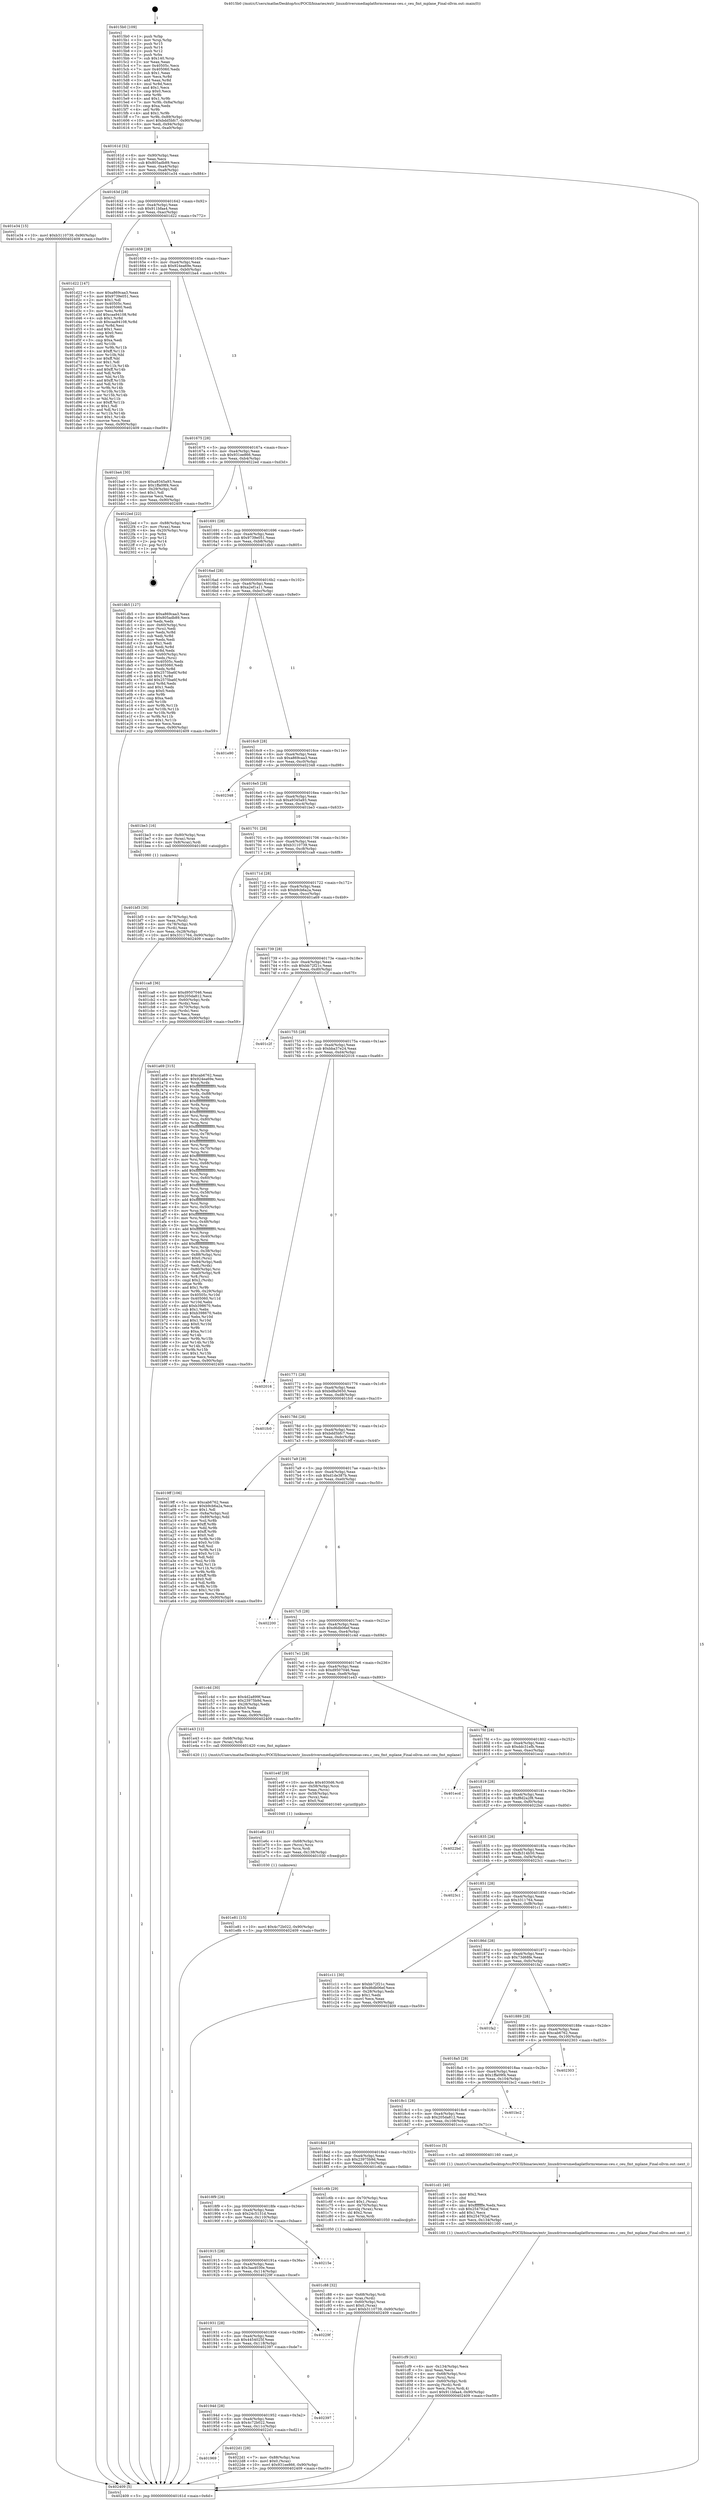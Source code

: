 digraph "0x4015b0" {
  label = "0x4015b0 (/mnt/c/Users/mathe/Desktop/tcc/POCII/binaries/extr_linuxdriversmediaplatformrenesas-ceu.c_ceu_fmt_mplane_Final-ollvm.out::main(0))"
  labelloc = "t"
  node[shape=record]

  Entry [label="",width=0.3,height=0.3,shape=circle,fillcolor=black,style=filled]
  "0x40161d" [label="{
     0x40161d [32]\l
     | [instrs]\l
     &nbsp;&nbsp;0x40161d \<+6\>: mov -0x90(%rbp),%eax\l
     &nbsp;&nbsp;0x401623 \<+2\>: mov %eax,%ecx\l
     &nbsp;&nbsp;0x401625 \<+6\>: sub $0x805adb89,%ecx\l
     &nbsp;&nbsp;0x40162b \<+6\>: mov %eax,-0xa4(%rbp)\l
     &nbsp;&nbsp;0x401631 \<+6\>: mov %ecx,-0xa8(%rbp)\l
     &nbsp;&nbsp;0x401637 \<+6\>: je 0000000000401e34 \<main+0x884\>\l
  }"]
  "0x401e34" [label="{
     0x401e34 [15]\l
     | [instrs]\l
     &nbsp;&nbsp;0x401e34 \<+10\>: movl $0xb3110739,-0x90(%rbp)\l
     &nbsp;&nbsp;0x401e3e \<+5\>: jmp 0000000000402409 \<main+0xe59\>\l
  }"]
  "0x40163d" [label="{
     0x40163d [28]\l
     | [instrs]\l
     &nbsp;&nbsp;0x40163d \<+5\>: jmp 0000000000401642 \<main+0x92\>\l
     &nbsp;&nbsp;0x401642 \<+6\>: mov -0xa4(%rbp),%eax\l
     &nbsp;&nbsp;0x401648 \<+5\>: sub $0x911bfaa4,%eax\l
     &nbsp;&nbsp;0x40164d \<+6\>: mov %eax,-0xac(%rbp)\l
     &nbsp;&nbsp;0x401653 \<+6\>: je 0000000000401d22 \<main+0x772\>\l
  }"]
  Exit [label="",width=0.3,height=0.3,shape=circle,fillcolor=black,style=filled,peripheries=2]
  "0x401d22" [label="{
     0x401d22 [147]\l
     | [instrs]\l
     &nbsp;&nbsp;0x401d22 \<+5\>: mov $0xa869caa3,%eax\l
     &nbsp;&nbsp;0x401d27 \<+5\>: mov $0x9739e051,%ecx\l
     &nbsp;&nbsp;0x401d2c \<+2\>: mov $0x1,%dl\l
     &nbsp;&nbsp;0x401d2e \<+7\>: mov 0x40505c,%esi\l
     &nbsp;&nbsp;0x401d35 \<+7\>: mov 0x405060,%edi\l
     &nbsp;&nbsp;0x401d3c \<+3\>: mov %esi,%r8d\l
     &nbsp;&nbsp;0x401d3f \<+7\>: add $0xcaa94108,%r8d\l
     &nbsp;&nbsp;0x401d46 \<+4\>: sub $0x1,%r8d\l
     &nbsp;&nbsp;0x401d4a \<+7\>: sub $0xcaa94108,%r8d\l
     &nbsp;&nbsp;0x401d51 \<+4\>: imul %r8d,%esi\l
     &nbsp;&nbsp;0x401d55 \<+3\>: and $0x1,%esi\l
     &nbsp;&nbsp;0x401d58 \<+3\>: cmp $0x0,%esi\l
     &nbsp;&nbsp;0x401d5b \<+4\>: sete %r9b\l
     &nbsp;&nbsp;0x401d5f \<+3\>: cmp $0xa,%edi\l
     &nbsp;&nbsp;0x401d62 \<+4\>: setl %r10b\l
     &nbsp;&nbsp;0x401d66 \<+3\>: mov %r9b,%r11b\l
     &nbsp;&nbsp;0x401d69 \<+4\>: xor $0xff,%r11b\l
     &nbsp;&nbsp;0x401d6d \<+3\>: mov %r10b,%bl\l
     &nbsp;&nbsp;0x401d70 \<+3\>: xor $0xff,%bl\l
     &nbsp;&nbsp;0x401d73 \<+3\>: xor $0x1,%dl\l
     &nbsp;&nbsp;0x401d76 \<+3\>: mov %r11b,%r14b\l
     &nbsp;&nbsp;0x401d79 \<+4\>: and $0xff,%r14b\l
     &nbsp;&nbsp;0x401d7d \<+3\>: and %dl,%r9b\l
     &nbsp;&nbsp;0x401d80 \<+3\>: mov %bl,%r15b\l
     &nbsp;&nbsp;0x401d83 \<+4\>: and $0xff,%r15b\l
     &nbsp;&nbsp;0x401d87 \<+3\>: and %dl,%r10b\l
     &nbsp;&nbsp;0x401d8a \<+3\>: or %r9b,%r14b\l
     &nbsp;&nbsp;0x401d8d \<+3\>: or %r10b,%r15b\l
     &nbsp;&nbsp;0x401d90 \<+3\>: xor %r15b,%r14b\l
     &nbsp;&nbsp;0x401d93 \<+3\>: or %bl,%r11b\l
     &nbsp;&nbsp;0x401d96 \<+4\>: xor $0xff,%r11b\l
     &nbsp;&nbsp;0x401d9a \<+3\>: or $0x1,%dl\l
     &nbsp;&nbsp;0x401d9d \<+3\>: and %dl,%r11b\l
     &nbsp;&nbsp;0x401da0 \<+3\>: or %r11b,%r14b\l
     &nbsp;&nbsp;0x401da3 \<+4\>: test $0x1,%r14b\l
     &nbsp;&nbsp;0x401da7 \<+3\>: cmovne %ecx,%eax\l
     &nbsp;&nbsp;0x401daa \<+6\>: mov %eax,-0x90(%rbp)\l
     &nbsp;&nbsp;0x401db0 \<+5\>: jmp 0000000000402409 \<main+0xe59\>\l
  }"]
  "0x401659" [label="{
     0x401659 [28]\l
     | [instrs]\l
     &nbsp;&nbsp;0x401659 \<+5\>: jmp 000000000040165e \<main+0xae\>\l
     &nbsp;&nbsp;0x40165e \<+6\>: mov -0xa4(%rbp),%eax\l
     &nbsp;&nbsp;0x401664 \<+5\>: sub $0x924ea69e,%eax\l
     &nbsp;&nbsp;0x401669 \<+6\>: mov %eax,-0xb0(%rbp)\l
     &nbsp;&nbsp;0x40166f \<+6\>: je 0000000000401ba4 \<main+0x5f4\>\l
  }"]
  "0x401969" [label="{
     0x401969\l
  }", style=dashed]
  "0x401ba4" [label="{
     0x401ba4 [30]\l
     | [instrs]\l
     &nbsp;&nbsp;0x401ba4 \<+5\>: mov $0xa9345a93,%eax\l
     &nbsp;&nbsp;0x401ba9 \<+5\>: mov $0x1ffa09f4,%ecx\l
     &nbsp;&nbsp;0x401bae \<+3\>: mov -0x29(%rbp),%dl\l
     &nbsp;&nbsp;0x401bb1 \<+3\>: test $0x1,%dl\l
     &nbsp;&nbsp;0x401bb4 \<+3\>: cmovne %ecx,%eax\l
     &nbsp;&nbsp;0x401bb7 \<+6\>: mov %eax,-0x90(%rbp)\l
     &nbsp;&nbsp;0x401bbd \<+5\>: jmp 0000000000402409 \<main+0xe59\>\l
  }"]
  "0x401675" [label="{
     0x401675 [28]\l
     | [instrs]\l
     &nbsp;&nbsp;0x401675 \<+5\>: jmp 000000000040167a \<main+0xca\>\l
     &nbsp;&nbsp;0x40167a \<+6\>: mov -0xa4(%rbp),%eax\l
     &nbsp;&nbsp;0x401680 \<+5\>: sub $0x931ee866,%eax\l
     &nbsp;&nbsp;0x401685 \<+6\>: mov %eax,-0xb4(%rbp)\l
     &nbsp;&nbsp;0x40168b \<+6\>: je 00000000004022ed \<main+0xd3d\>\l
  }"]
  "0x4022d1" [label="{
     0x4022d1 [28]\l
     | [instrs]\l
     &nbsp;&nbsp;0x4022d1 \<+7\>: mov -0x88(%rbp),%rax\l
     &nbsp;&nbsp;0x4022d8 \<+6\>: movl $0x0,(%rax)\l
     &nbsp;&nbsp;0x4022de \<+10\>: movl $0x931ee866,-0x90(%rbp)\l
     &nbsp;&nbsp;0x4022e8 \<+5\>: jmp 0000000000402409 \<main+0xe59\>\l
  }"]
  "0x4022ed" [label="{
     0x4022ed [22]\l
     | [instrs]\l
     &nbsp;&nbsp;0x4022ed \<+7\>: mov -0x88(%rbp),%rax\l
     &nbsp;&nbsp;0x4022f4 \<+2\>: mov (%rax),%eax\l
     &nbsp;&nbsp;0x4022f6 \<+4\>: lea -0x20(%rbp),%rsp\l
     &nbsp;&nbsp;0x4022fa \<+1\>: pop %rbx\l
     &nbsp;&nbsp;0x4022fb \<+2\>: pop %r12\l
     &nbsp;&nbsp;0x4022fd \<+2\>: pop %r14\l
     &nbsp;&nbsp;0x4022ff \<+2\>: pop %r15\l
     &nbsp;&nbsp;0x402301 \<+1\>: pop %rbp\l
     &nbsp;&nbsp;0x402302 \<+1\>: ret\l
  }"]
  "0x401691" [label="{
     0x401691 [28]\l
     | [instrs]\l
     &nbsp;&nbsp;0x401691 \<+5\>: jmp 0000000000401696 \<main+0xe6\>\l
     &nbsp;&nbsp;0x401696 \<+6\>: mov -0xa4(%rbp),%eax\l
     &nbsp;&nbsp;0x40169c \<+5\>: sub $0x9739e051,%eax\l
     &nbsp;&nbsp;0x4016a1 \<+6\>: mov %eax,-0xb8(%rbp)\l
     &nbsp;&nbsp;0x4016a7 \<+6\>: je 0000000000401db5 \<main+0x805\>\l
  }"]
  "0x40194d" [label="{
     0x40194d [28]\l
     | [instrs]\l
     &nbsp;&nbsp;0x40194d \<+5\>: jmp 0000000000401952 \<main+0x3a2\>\l
     &nbsp;&nbsp;0x401952 \<+6\>: mov -0xa4(%rbp),%eax\l
     &nbsp;&nbsp;0x401958 \<+5\>: sub $0x4c72b022,%eax\l
     &nbsp;&nbsp;0x40195d \<+6\>: mov %eax,-0x11c(%rbp)\l
     &nbsp;&nbsp;0x401963 \<+6\>: je 00000000004022d1 \<main+0xd21\>\l
  }"]
  "0x401db5" [label="{
     0x401db5 [127]\l
     | [instrs]\l
     &nbsp;&nbsp;0x401db5 \<+5\>: mov $0xa869caa3,%eax\l
     &nbsp;&nbsp;0x401dba \<+5\>: mov $0x805adb89,%ecx\l
     &nbsp;&nbsp;0x401dbf \<+2\>: xor %edx,%edx\l
     &nbsp;&nbsp;0x401dc1 \<+4\>: mov -0x60(%rbp),%rsi\l
     &nbsp;&nbsp;0x401dc5 \<+2\>: mov (%rsi),%edi\l
     &nbsp;&nbsp;0x401dc7 \<+3\>: mov %edx,%r8d\l
     &nbsp;&nbsp;0x401dca \<+3\>: sub %edi,%r8d\l
     &nbsp;&nbsp;0x401dcd \<+2\>: mov %edx,%edi\l
     &nbsp;&nbsp;0x401dcf \<+3\>: sub $0x1,%edi\l
     &nbsp;&nbsp;0x401dd2 \<+3\>: add %edi,%r8d\l
     &nbsp;&nbsp;0x401dd5 \<+3\>: sub %r8d,%edx\l
     &nbsp;&nbsp;0x401dd8 \<+4\>: mov -0x60(%rbp),%rsi\l
     &nbsp;&nbsp;0x401ddc \<+2\>: mov %edx,(%rsi)\l
     &nbsp;&nbsp;0x401dde \<+7\>: mov 0x40505c,%edx\l
     &nbsp;&nbsp;0x401de5 \<+7\>: mov 0x405060,%edi\l
     &nbsp;&nbsp;0x401dec \<+3\>: mov %edx,%r8d\l
     &nbsp;&nbsp;0x401def \<+7\>: sub $0x2575ba6f,%r8d\l
     &nbsp;&nbsp;0x401df6 \<+4\>: sub $0x1,%r8d\l
     &nbsp;&nbsp;0x401dfa \<+7\>: add $0x2575ba6f,%r8d\l
     &nbsp;&nbsp;0x401e01 \<+4\>: imul %r8d,%edx\l
     &nbsp;&nbsp;0x401e05 \<+3\>: and $0x1,%edx\l
     &nbsp;&nbsp;0x401e08 \<+3\>: cmp $0x0,%edx\l
     &nbsp;&nbsp;0x401e0b \<+4\>: sete %r9b\l
     &nbsp;&nbsp;0x401e0f \<+3\>: cmp $0xa,%edi\l
     &nbsp;&nbsp;0x401e12 \<+4\>: setl %r10b\l
     &nbsp;&nbsp;0x401e16 \<+3\>: mov %r9b,%r11b\l
     &nbsp;&nbsp;0x401e19 \<+3\>: and %r10b,%r11b\l
     &nbsp;&nbsp;0x401e1c \<+3\>: xor %r10b,%r9b\l
     &nbsp;&nbsp;0x401e1f \<+3\>: or %r9b,%r11b\l
     &nbsp;&nbsp;0x401e22 \<+4\>: test $0x1,%r11b\l
     &nbsp;&nbsp;0x401e26 \<+3\>: cmovne %ecx,%eax\l
     &nbsp;&nbsp;0x401e29 \<+6\>: mov %eax,-0x90(%rbp)\l
     &nbsp;&nbsp;0x401e2f \<+5\>: jmp 0000000000402409 \<main+0xe59\>\l
  }"]
  "0x4016ad" [label="{
     0x4016ad [28]\l
     | [instrs]\l
     &nbsp;&nbsp;0x4016ad \<+5\>: jmp 00000000004016b2 \<main+0x102\>\l
     &nbsp;&nbsp;0x4016b2 \<+6\>: mov -0xa4(%rbp),%eax\l
     &nbsp;&nbsp;0x4016b8 \<+5\>: sub $0xa2ef1a11,%eax\l
     &nbsp;&nbsp;0x4016bd \<+6\>: mov %eax,-0xbc(%rbp)\l
     &nbsp;&nbsp;0x4016c3 \<+6\>: je 0000000000401e90 \<main+0x8e0\>\l
  }"]
  "0x402397" [label="{
     0x402397\l
  }", style=dashed]
  "0x401e90" [label="{
     0x401e90\l
  }", style=dashed]
  "0x4016c9" [label="{
     0x4016c9 [28]\l
     | [instrs]\l
     &nbsp;&nbsp;0x4016c9 \<+5\>: jmp 00000000004016ce \<main+0x11e\>\l
     &nbsp;&nbsp;0x4016ce \<+6\>: mov -0xa4(%rbp),%eax\l
     &nbsp;&nbsp;0x4016d4 \<+5\>: sub $0xa869caa3,%eax\l
     &nbsp;&nbsp;0x4016d9 \<+6\>: mov %eax,-0xc0(%rbp)\l
     &nbsp;&nbsp;0x4016df \<+6\>: je 0000000000402348 \<main+0xd98\>\l
  }"]
  "0x401931" [label="{
     0x401931 [28]\l
     | [instrs]\l
     &nbsp;&nbsp;0x401931 \<+5\>: jmp 0000000000401936 \<main+0x386\>\l
     &nbsp;&nbsp;0x401936 \<+6\>: mov -0xa4(%rbp),%eax\l
     &nbsp;&nbsp;0x40193c \<+5\>: sub $0x4454025f,%eax\l
     &nbsp;&nbsp;0x401941 \<+6\>: mov %eax,-0x118(%rbp)\l
     &nbsp;&nbsp;0x401947 \<+6\>: je 0000000000402397 \<main+0xde7\>\l
  }"]
  "0x402348" [label="{
     0x402348\l
  }", style=dashed]
  "0x4016e5" [label="{
     0x4016e5 [28]\l
     | [instrs]\l
     &nbsp;&nbsp;0x4016e5 \<+5\>: jmp 00000000004016ea \<main+0x13a\>\l
     &nbsp;&nbsp;0x4016ea \<+6\>: mov -0xa4(%rbp),%eax\l
     &nbsp;&nbsp;0x4016f0 \<+5\>: sub $0xa9345a93,%eax\l
     &nbsp;&nbsp;0x4016f5 \<+6\>: mov %eax,-0xc4(%rbp)\l
     &nbsp;&nbsp;0x4016fb \<+6\>: je 0000000000401be3 \<main+0x633\>\l
  }"]
  "0x40229f" [label="{
     0x40229f\l
  }", style=dashed]
  "0x401be3" [label="{
     0x401be3 [16]\l
     | [instrs]\l
     &nbsp;&nbsp;0x401be3 \<+4\>: mov -0x80(%rbp),%rax\l
     &nbsp;&nbsp;0x401be7 \<+3\>: mov (%rax),%rax\l
     &nbsp;&nbsp;0x401bea \<+4\>: mov 0x8(%rax),%rdi\l
     &nbsp;&nbsp;0x401bee \<+5\>: call 0000000000401060 \<atoi@plt\>\l
     | [calls]\l
     &nbsp;&nbsp;0x401060 \{1\} (unknown)\l
  }"]
  "0x401701" [label="{
     0x401701 [28]\l
     | [instrs]\l
     &nbsp;&nbsp;0x401701 \<+5\>: jmp 0000000000401706 \<main+0x156\>\l
     &nbsp;&nbsp;0x401706 \<+6\>: mov -0xa4(%rbp),%eax\l
     &nbsp;&nbsp;0x40170c \<+5\>: sub $0xb3110739,%eax\l
     &nbsp;&nbsp;0x401711 \<+6\>: mov %eax,-0xc8(%rbp)\l
     &nbsp;&nbsp;0x401717 \<+6\>: je 0000000000401ca8 \<main+0x6f8\>\l
  }"]
  "0x401915" [label="{
     0x401915 [28]\l
     | [instrs]\l
     &nbsp;&nbsp;0x401915 \<+5\>: jmp 000000000040191a \<main+0x36a\>\l
     &nbsp;&nbsp;0x40191a \<+6\>: mov -0xa4(%rbp),%eax\l
     &nbsp;&nbsp;0x401920 \<+5\>: sub $0x3aa4030e,%eax\l
     &nbsp;&nbsp;0x401925 \<+6\>: mov %eax,-0x114(%rbp)\l
     &nbsp;&nbsp;0x40192b \<+6\>: je 000000000040229f \<main+0xcef\>\l
  }"]
  "0x401ca8" [label="{
     0x401ca8 [36]\l
     | [instrs]\l
     &nbsp;&nbsp;0x401ca8 \<+5\>: mov $0xd9507046,%eax\l
     &nbsp;&nbsp;0x401cad \<+5\>: mov $0x205da812,%ecx\l
     &nbsp;&nbsp;0x401cb2 \<+4\>: mov -0x60(%rbp),%rdx\l
     &nbsp;&nbsp;0x401cb6 \<+2\>: mov (%rdx),%esi\l
     &nbsp;&nbsp;0x401cb8 \<+4\>: mov -0x70(%rbp),%rdx\l
     &nbsp;&nbsp;0x401cbc \<+2\>: cmp (%rdx),%esi\l
     &nbsp;&nbsp;0x401cbe \<+3\>: cmovl %ecx,%eax\l
     &nbsp;&nbsp;0x401cc1 \<+6\>: mov %eax,-0x90(%rbp)\l
     &nbsp;&nbsp;0x401cc7 \<+5\>: jmp 0000000000402409 \<main+0xe59\>\l
  }"]
  "0x40171d" [label="{
     0x40171d [28]\l
     | [instrs]\l
     &nbsp;&nbsp;0x40171d \<+5\>: jmp 0000000000401722 \<main+0x172\>\l
     &nbsp;&nbsp;0x401722 \<+6\>: mov -0xa4(%rbp),%eax\l
     &nbsp;&nbsp;0x401728 \<+5\>: sub $0xb9cb6a2a,%eax\l
     &nbsp;&nbsp;0x40172d \<+6\>: mov %eax,-0xcc(%rbp)\l
     &nbsp;&nbsp;0x401733 \<+6\>: je 0000000000401a69 \<main+0x4b9\>\l
  }"]
  "0x40215e" [label="{
     0x40215e\l
  }", style=dashed]
  "0x401a69" [label="{
     0x401a69 [315]\l
     | [instrs]\l
     &nbsp;&nbsp;0x401a69 \<+5\>: mov $0xcab6762,%eax\l
     &nbsp;&nbsp;0x401a6e \<+5\>: mov $0x924ea69e,%ecx\l
     &nbsp;&nbsp;0x401a73 \<+3\>: mov %rsp,%rdx\l
     &nbsp;&nbsp;0x401a76 \<+4\>: add $0xfffffffffffffff0,%rdx\l
     &nbsp;&nbsp;0x401a7a \<+3\>: mov %rdx,%rsp\l
     &nbsp;&nbsp;0x401a7d \<+7\>: mov %rdx,-0x88(%rbp)\l
     &nbsp;&nbsp;0x401a84 \<+3\>: mov %rsp,%rdx\l
     &nbsp;&nbsp;0x401a87 \<+4\>: add $0xfffffffffffffff0,%rdx\l
     &nbsp;&nbsp;0x401a8b \<+3\>: mov %rdx,%rsp\l
     &nbsp;&nbsp;0x401a8e \<+3\>: mov %rsp,%rsi\l
     &nbsp;&nbsp;0x401a91 \<+4\>: add $0xfffffffffffffff0,%rsi\l
     &nbsp;&nbsp;0x401a95 \<+3\>: mov %rsi,%rsp\l
     &nbsp;&nbsp;0x401a98 \<+4\>: mov %rsi,-0x80(%rbp)\l
     &nbsp;&nbsp;0x401a9c \<+3\>: mov %rsp,%rsi\l
     &nbsp;&nbsp;0x401a9f \<+4\>: add $0xfffffffffffffff0,%rsi\l
     &nbsp;&nbsp;0x401aa3 \<+3\>: mov %rsi,%rsp\l
     &nbsp;&nbsp;0x401aa6 \<+4\>: mov %rsi,-0x78(%rbp)\l
     &nbsp;&nbsp;0x401aaa \<+3\>: mov %rsp,%rsi\l
     &nbsp;&nbsp;0x401aad \<+4\>: add $0xfffffffffffffff0,%rsi\l
     &nbsp;&nbsp;0x401ab1 \<+3\>: mov %rsi,%rsp\l
     &nbsp;&nbsp;0x401ab4 \<+4\>: mov %rsi,-0x70(%rbp)\l
     &nbsp;&nbsp;0x401ab8 \<+3\>: mov %rsp,%rsi\l
     &nbsp;&nbsp;0x401abb \<+4\>: add $0xfffffffffffffff0,%rsi\l
     &nbsp;&nbsp;0x401abf \<+3\>: mov %rsi,%rsp\l
     &nbsp;&nbsp;0x401ac2 \<+4\>: mov %rsi,-0x68(%rbp)\l
     &nbsp;&nbsp;0x401ac6 \<+3\>: mov %rsp,%rsi\l
     &nbsp;&nbsp;0x401ac9 \<+4\>: add $0xfffffffffffffff0,%rsi\l
     &nbsp;&nbsp;0x401acd \<+3\>: mov %rsi,%rsp\l
     &nbsp;&nbsp;0x401ad0 \<+4\>: mov %rsi,-0x60(%rbp)\l
     &nbsp;&nbsp;0x401ad4 \<+3\>: mov %rsp,%rsi\l
     &nbsp;&nbsp;0x401ad7 \<+4\>: add $0xfffffffffffffff0,%rsi\l
     &nbsp;&nbsp;0x401adb \<+3\>: mov %rsi,%rsp\l
     &nbsp;&nbsp;0x401ade \<+4\>: mov %rsi,-0x58(%rbp)\l
     &nbsp;&nbsp;0x401ae2 \<+3\>: mov %rsp,%rsi\l
     &nbsp;&nbsp;0x401ae5 \<+4\>: add $0xfffffffffffffff0,%rsi\l
     &nbsp;&nbsp;0x401ae9 \<+3\>: mov %rsi,%rsp\l
     &nbsp;&nbsp;0x401aec \<+4\>: mov %rsi,-0x50(%rbp)\l
     &nbsp;&nbsp;0x401af0 \<+3\>: mov %rsp,%rsi\l
     &nbsp;&nbsp;0x401af3 \<+4\>: add $0xfffffffffffffff0,%rsi\l
     &nbsp;&nbsp;0x401af7 \<+3\>: mov %rsi,%rsp\l
     &nbsp;&nbsp;0x401afa \<+4\>: mov %rsi,-0x48(%rbp)\l
     &nbsp;&nbsp;0x401afe \<+3\>: mov %rsp,%rsi\l
     &nbsp;&nbsp;0x401b01 \<+4\>: add $0xfffffffffffffff0,%rsi\l
     &nbsp;&nbsp;0x401b05 \<+3\>: mov %rsi,%rsp\l
     &nbsp;&nbsp;0x401b08 \<+4\>: mov %rsi,-0x40(%rbp)\l
     &nbsp;&nbsp;0x401b0c \<+3\>: mov %rsp,%rsi\l
     &nbsp;&nbsp;0x401b0f \<+4\>: add $0xfffffffffffffff0,%rsi\l
     &nbsp;&nbsp;0x401b13 \<+3\>: mov %rsi,%rsp\l
     &nbsp;&nbsp;0x401b16 \<+4\>: mov %rsi,-0x38(%rbp)\l
     &nbsp;&nbsp;0x401b1a \<+7\>: mov -0x88(%rbp),%rsi\l
     &nbsp;&nbsp;0x401b21 \<+6\>: movl $0x0,(%rsi)\l
     &nbsp;&nbsp;0x401b27 \<+6\>: mov -0x94(%rbp),%edi\l
     &nbsp;&nbsp;0x401b2d \<+2\>: mov %edi,(%rdx)\l
     &nbsp;&nbsp;0x401b2f \<+4\>: mov -0x80(%rbp),%rsi\l
     &nbsp;&nbsp;0x401b33 \<+7\>: mov -0xa0(%rbp),%r8\l
     &nbsp;&nbsp;0x401b3a \<+3\>: mov %r8,(%rsi)\l
     &nbsp;&nbsp;0x401b3d \<+3\>: cmpl $0x2,(%rdx)\l
     &nbsp;&nbsp;0x401b40 \<+4\>: setne %r9b\l
     &nbsp;&nbsp;0x401b44 \<+4\>: and $0x1,%r9b\l
     &nbsp;&nbsp;0x401b48 \<+4\>: mov %r9b,-0x29(%rbp)\l
     &nbsp;&nbsp;0x401b4c \<+8\>: mov 0x40505c,%r10d\l
     &nbsp;&nbsp;0x401b54 \<+8\>: mov 0x405060,%r11d\l
     &nbsp;&nbsp;0x401b5c \<+3\>: mov %r10d,%ebx\l
     &nbsp;&nbsp;0x401b5f \<+6\>: add $0xb398670,%ebx\l
     &nbsp;&nbsp;0x401b65 \<+3\>: sub $0x1,%ebx\l
     &nbsp;&nbsp;0x401b68 \<+6\>: sub $0xb398670,%ebx\l
     &nbsp;&nbsp;0x401b6e \<+4\>: imul %ebx,%r10d\l
     &nbsp;&nbsp;0x401b72 \<+4\>: and $0x1,%r10d\l
     &nbsp;&nbsp;0x401b76 \<+4\>: cmp $0x0,%r10d\l
     &nbsp;&nbsp;0x401b7a \<+4\>: sete %r9b\l
     &nbsp;&nbsp;0x401b7e \<+4\>: cmp $0xa,%r11d\l
     &nbsp;&nbsp;0x401b82 \<+4\>: setl %r14b\l
     &nbsp;&nbsp;0x401b86 \<+3\>: mov %r9b,%r15b\l
     &nbsp;&nbsp;0x401b89 \<+3\>: and %r14b,%r15b\l
     &nbsp;&nbsp;0x401b8c \<+3\>: xor %r14b,%r9b\l
     &nbsp;&nbsp;0x401b8f \<+3\>: or %r9b,%r15b\l
     &nbsp;&nbsp;0x401b92 \<+4\>: test $0x1,%r15b\l
     &nbsp;&nbsp;0x401b96 \<+3\>: cmovne %ecx,%eax\l
     &nbsp;&nbsp;0x401b99 \<+6\>: mov %eax,-0x90(%rbp)\l
     &nbsp;&nbsp;0x401b9f \<+5\>: jmp 0000000000402409 \<main+0xe59\>\l
  }"]
  "0x401739" [label="{
     0x401739 [28]\l
     | [instrs]\l
     &nbsp;&nbsp;0x401739 \<+5\>: jmp 000000000040173e \<main+0x18e\>\l
     &nbsp;&nbsp;0x40173e \<+6\>: mov -0xa4(%rbp),%eax\l
     &nbsp;&nbsp;0x401744 \<+5\>: sub $0xbb72f21c,%eax\l
     &nbsp;&nbsp;0x401749 \<+6\>: mov %eax,-0xd0(%rbp)\l
     &nbsp;&nbsp;0x40174f \<+6\>: je 0000000000401c2f \<main+0x67f\>\l
  }"]
  "0x401e81" [label="{
     0x401e81 [15]\l
     | [instrs]\l
     &nbsp;&nbsp;0x401e81 \<+10\>: movl $0x4c72b022,-0x90(%rbp)\l
     &nbsp;&nbsp;0x401e8b \<+5\>: jmp 0000000000402409 \<main+0xe59\>\l
  }"]
  "0x401c2f" [label="{
     0x401c2f\l
  }", style=dashed]
  "0x401755" [label="{
     0x401755 [28]\l
     | [instrs]\l
     &nbsp;&nbsp;0x401755 \<+5\>: jmp 000000000040175a \<main+0x1aa\>\l
     &nbsp;&nbsp;0x40175a \<+6\>: mov -0xa4(%rbp),%eax\l
     &nbsp;&nbsp;0x401760 \<+5\>: sub $0xbba37e24,%eax\l
     &nbsp;&nbsp;0x401765 \<+6\>: mov %eax,-0xd4(%rbp)\l
     &nbsp;&nbsp;0x40176b \<+6\>: je 0000000000402016 \<main+0xa66\>\l
  }"]
  "0x401e6c" [label="{
     0x401e6c [21]\l
     | [instrs]\l
     &nbsp;&nbsp;0x401e6c \<+4\>: mov -0x68(%rbp),%rcx\l
     &nbsp;&nbsp;0x401e70 \<+3\>: mov (%rcx),%rcx\l
     &nbsp;&nbsp;0x401e73 \<+3\>: mov %rcx,%rdi\l
     &nbsp;&nbsp;0x401e76 \<+6\>: mov %eax,-0x138(%rbp)\l
     &nbsp;&nbsp;0x401e7c \<+5\>: call 0000000000401030 \<free@plt\>\l
     | [calls]\l
     &nbsp;&nbsp;0x401030 \{1\} (unknown)\l
  }"]
  "0x402016" [label="{
     0x402016\l
  }", style=dashed]
  "0x401771" [label="{
     0x401771 [28]\l
     | [instrs]\l
     &nbsp;&nbsp;0x401771 \<+5\>: jmp 0000000000401776 \<main+0x1c6\>\l
     &nbsp;&nbsp;0x401776 \<+6\>: mov -0xa4(%rbp),%eax\l
     &nbsp;&nbsp;0x40177c \<+5\>: sub $0xbd8a5650,%eax\l
     &nbsp;&nbsp;0x401781 \<+6\>: mov %eax,-0xd8(%rbp)\l
     &nbsp;&nbsp;0x401787 \<+6\>: je 0000000000401fc0 \<main+0xa10\>\l
  }"]
  "0x401e4f" [label="{
     0x401e4f [29]\l
     | [instrs]\l
     &nbsp;&nbsp;0x401e4f \<+10\>: movabs $0x4030d6,%rdi\l
     &nbsp;&nbsp;0x401e59 \<+4\>: mov -0x58(%rbp),%rcx\l
     &nbsp;&nbsp;0x401e5d \<+2\>: mov %eax,(%rcx)\l
     &nbsp;&nbsp;0x401e5f \<+4\>: mov -0x58(%rbp),%rcx\l
     &nbsp;&nbsp;0x401e63 \<+2\>: mov (%rcx),%esi\l
     &nbsp;&nbsp;0x401e65 \<+2\>: mov $0x0,%al\l
     &nbsp;&nbsp;0x401e67 \<+5\>: call 0000000000401040 \<printf@plt\>\l
     | [calls]\l
     &nbsp;&nbsp;0x401040 \{1\} (unknown)\l
  }"]
  "0x401fc0" [label="{
     0x401fc0\l
  }", style=dashed]
  "0x40178d" [label="{
     0x40178d [28]\l
     | [instrs]\l
     &nbsp;&nbsp;0x40178d \<+5\>: jmp 0000000000401792 \<main+0x1e2\>\l
     &nbsp;&nbsp;0x401792 \<+6\>: mov -0xa4(%rbp),%eax\l
     &nbsp;&nbsp;0x401798 \<+5\>: sub $0xbdd5bfc7,%eax\l
     &nbsp;&nbsp;0x40179d \<+6\>: mov %eax,-0xdc(%rbp)\l
     &nbsp;&nbsp;0x4017a3 \<+6\>: je 00000000004019ff \<main+0x44f\>\l
  }"]
  "0x401cf9" [label="{
     0x401cf9 [41]\l
     | [instrs]\l
     &nbsp;&nbsp;0x401cf9 \<+6\>: mov -0x134(%rbp),%ecx\l
     &nbsp;&nbsp;0x401cff \<+3\>: imul %eax,%ecx\l
     &nbsp;&nbsp;0x401d02 \<+4\>: mov -0x68(%rbp),%rsi\l
     &nbsp;&nbsp;0x401d06 \<+3\>: mov (%rsi),%rsi\l
     &nbsp;&nbsp;0x401d09 \<+4\>: mov -0x60(%rbp),%rdi\l
     &nbsp;&nbsp;0x401d0d \<+3\>: movslq (%rdi),%rdi\l
     &nbsp;&nbsp;0x401d10 \<+3\>: mov %ecx,(%rsi,%rdi,4)\l
     &nbsp;&nbsp;0x401d13 \<+10\>: movl $0x911bfaa4,-0x90(%rbp)\l
     &nbsp;&nbsp;0x401d1d \<+5\>: jmp 0000000000402409 \<main+0xe59\>\l
  }"]
  "0x4019ff" [label="{
     0x4019ff [106]\l
     | [instrs]\l
     &nbsp;&nbsp;0x4019ff \<+5\>: mov $0xcab6762,%eax\l
     &nbsp;&nbsp;0x401a04 \<+5\>: mov $0xb9cb6a2a,%ecx\l
     &nbsp;&nbsp;0x401a09 \<+2\>: mov $0x1,%dl\l
     &nbsp;&nbsp;0x401a0b \<+7\>: mov -0x8a(%rbp),%sil\l
     &nbsp;&nbsp;0x401a12 \<+7\>: mov -0x89(%rbp),%dil\l
     &nbsp;&nbsp;0x401a19 \<+3\>: mov %sil,%r8b\l
     &nbsp;&nbsp;0x401a1c \<+4\>: xor $0xff,%r8b\l
     &nbsp;&nbsp;0x401a20 \<+3\>: mov %dil,%r9b\l
     &nbsp;&nbsp;0x401a23 \<+4\>: xor $0xff,%r9b\l
     &nbsp;&nbsp;0x401a27 \<+3\>: xor $0x0,%dl\l
     &nbsp;&nbsp;0x401a2a \<+3\>: mov %r8b,%r10b\l
     &nbsp;&nbsp;0x401a2d \<+4\>: and $0x0,%r10b\l
     &nbsp;&nbsp;0x401a31 \<+3\>: and %dl,%sil\l
     &nbsp;&nbsp;0x401a34 \<+3\>: mov %r9b,%r11b\l
     &nbsp;&nbsp;0x401a37 \<+4\>: and $0x0,%r11b\l
     &nbsp;&nbsp;0x401a3b \<+3\>: and %dl,%dil\l
     &nbsp;&nbsp;0x401a3e \<+3\>: or %sil,%r10b\l
     &nbsp;&nbsp;0x401a41 \<+3\>: or %dil,%r11b\l
     &nbsp;&nbsp;0x401a44 \<+3\>: xor %r11b,%r10b\l
     &nbsp;&nbsp;0x401a47 \<+3\>: or %r9b,%r8b\l
     &nbsp;&nbsp;0x401a4a \<+4\>: xor $0xff,%r8b\l
     &nbsp;&nbsp;0x401a4e \<+3\>: or $0x0,%dl\l
     &nbsp;&nbsp;0x401a51 \<+3\>: and %dl,%r8b\l
     &nbsp;&nbsp;0x401a54 \<+3\>: or %r8b,%r10b\l
     &nbsp;&nbsp;0x401a57 \<+4\>: test $0x1,%r10b\l
     &nbsp;&nbsp;0x401a5b \<+3\>: cmovne %ecx,%eax\l
     &nbsp;&nbsp;0x401a5e \<+6\>: mov %eax,-0x90(%rbp)\l
     &nbsp;&nbsp;0x401a64 \<+5\>: jmp 0000000000402409 \<main+0xe59\>\l
  }"]
  "0x4017a9" [label="{
     0x4017a9 [28]\l
     | [instrs]\l
     &nbsp;&nbsp;0x4017a9 \<+5\>: jmp 00000000004017ae \<main+0x1fe\>\l
     &nbsp;&nbsp;0x4017ae \<+6\>: mov -0xa4(%rbp),%eax\l
     &nbsp;&nbsp;0x4017b4 \<+5\>: sub $0xd1de387b,%eax\l
     &nbsp;&nbsp;0x4017b9 \<+6\>: mov %eax,-0xe0(%rbp)\l
     &nbsp;&nbsp;0x4017bf \<+6\>: je 0000000000402200 \<main+0xc50\>\l
  }"]
  "0x402409" [label="{
     0x402409 [5]\l
     | [instrs]\l
     &nbsp;&nbsp;0x402409 \<+5\>: jmp 000000000040161d \<main+0x6d\>\l
  }"]
  "0x4015b0" [label="{
     0x4015b0 [109]\l
     | [instrs]\l
     &nbsp;&nbsp;0x4015b0 \<+1\>: push %rbp\l
     &nbsp;&nbsp;0x4015b1 \<+3\>: mov %rsp,%rbp\l
     &nbsp;&nbsp;0x4015b4 \<+2\>: push %r15\l
     &nbsp;&nbsp;0x4015b6 \<+2\>: push %r14\l
     &nbsp;&nbsp;0x4015b8 \<+2\>: push %r12\l
     &nbsp;&nbsp;0x4015ba \<+1\>: push %rbx\l
     &nbsp;&nbsp;0x4015bb \<+7\>: sub $0x140,%rsp\l
     &nbsp;&nbsp;0x4015c2 \<+2\>: xor %eax,%eax\l
     &nbsp;&nbsp;0x4015c4 \<+7\>: mov 0x40505c,%ecx\l
     &nbsp;&nbsp;0x4015cb \<+7\>: mov 0x405060,%edx\l
     &nbsp;&nbsp;0x4015d2 \<+3\>: sub $0x1,%eax\l
     &nbsp;&nbsp;0x4015d5 \<+3\>: mov %ecx,%r8d\l
     &nbsp;&nbsp;0x4015d8 \<+3\>: add %eax,%r8d\l
     &nbsp;&nbsp;0x4015db \<+4\>: imul %r8d,%ecx\l
     &nbsp;&nbsp;0x4015df \<+3\>: and $0x1,%ecx\l
     &nbsp;&nbsp;0x4015e2 \<+3\>: cmp $0x0,%ecx\l
     &nbsp;&nbsp;0x4015e5 \<+4\>: sete %r9b\l
     &nbsp;&nbsp;0x4015e9 \<+4\>: and $0x1,%r9b\l
     &nbsp;&nbsp;0x4015ed \<+7\>: mov %r9b,-0x8a(%rbp)\l
     &nbsp;&nbsp;0x4015f4 \<+3\>: cmp $0xa,%edx\l
     &nbsp;&nbsp;0x4015f7 \<+4\>: setl %r9b\l
     &nbsp;&nbsp;0x4015fb \<+4\>: and $0x1,%r9b\l
     &nbsp;&nbsp;0x4015ff \<+7\>: mov %r9b,-0x89(%rbp)\l
     &nbsp;&nbsp;0x401606 \<+10\>: movl $0xbdd5bfc7,-0x90(%rbp)\l
     &nbsp;&nbsp;0x401610 \<+6\>: mov %edi,-0x94(%rbp)\l
     &nbsp;&nbsp;0x401616 \<+7\>: mov %rsi,-0xa0(%rbp)\l
  }"]
  "0x401cd1" [label="{
     0x401cd1 [40]\l
     | [instrs]\l
     &nbsp;&nbsp;0x401cd1 \<+5\>: mov $0x2,%ecx\l
     &nbsp;&nbsp;0x401cd6 \<+1\>: cltd\l
     &nbsp;&nbsp;0x401cd7 \<+2\>: idiv %ecx\l
     &nbsp;&nbsp;0x401cd9 \<+6\>: imul $0xfffffffe,%edx,%ecx\l
     &nbsp;&nbsp;0x401cdf \<+6\>: sub $0x254792af,%ecx\l
     &nbsp;&nbsp;0x401ce5 \<+3\>: add $0x1,%ecx\l
     &nbsp;&nbsp;0x401ce8 \<+6\>: add $0x254792af,%ecx\l
     &nbsp;&nbsp;0x401cee \<+6\>: mov %ecx,-0x134(%rbp)\l
     &nbsp;&nbsp;0x401cf4 \<+5\>: call 0000000000401160 \<next_i\>\l
     | [calls]\l
     &nbsp;&nbsp;0x401160 \{1\} (/mnt/c/Users/mathe/Desktop/tcc/POCII/binaries/extr_linuxdriversmediaplatformrenesas-ceu.c_ceu_fmt_mplane_Final-ollvm.out::next_i)\l
  }"]
  "0x401bf3" [label="{
     0x401bf3 [30]\l
     | [instrs]\l
     &nbsp;&nbsp;0x401bf3 \<+4\>: mov -0x78(%rbp),%rdi\l
     &nbsp;&nbsp;0x401bf7 \<+2\>: mov %eax,(%rdi)\l
     &nbsp;&nbsp;0x401bf9 \<+4\>: mov -0x78(%rbp),%rdi\l
     &nbsp;&nbsp;0x401bfd \<+2\>: mov (%rdi),%eax\l
     &nbsp;&nbsp;0x401bff \<+3\>: mov %eax,-0x28(%rbp)\l
     &nbsp;&nbsp;0x401c02 \<+10\>: movl $0x3311764,-0x90(%rbp)\l
     &nbsp;&nbsp;0x401c0c \<+5\>: jmp 0000000000402409 \<main+0xe59\>\l
  }"]
  "0x401c88" [label="{
     0x401c88 [32]\l
     | [instrs]\l
     &nbsp;&nbsp;0x401c88 \<+4\>: mov -0x68(%rbp),%rdi\l
     &nbsp;&nbsp;0x401c8c \<+3\>: mov %rax,(%rdi)\l
     &nbsp;&nbsp;0x401c8f \<+4\>: mov -0x60(%rbp),%rax\l
     &nbsp;&nbsp;0x401c93 \<+6\>: movl $0x0,(%rax)\l
     &nbsp;&nbsp;0x401c99 \<+10\>: movl $0xb3110739,-0x90(%rbp)\l
     &nbsp;&nbsp;0x401ca3 \<+5\>: jmp 0000000000402409 \<main+0xe59\>\l
  }"]
  "0x402200" [label="{
     0x402200\l
  }", style=dashed]
  "0x4017c5" [label="{
     0x4017c5 [28]\l
     | [instrs]\l
     &nbsp;&nbsp;0x4017c5 \<+5\>: jmp 00000000004017ca \<main+0x21a\>\l
     &nbsp;&nbsp;0x4017ca \<+6\>: mov -0xa4(%rbp),%eax\l
     &nbsp;&nbsp;0x4017d0 \<+5\>: sub $0xd6db06ef,%eax\l
     &nbsp;&nbsp;0x4017d5 \<+6\>: mov %eax,-0xe4(%rbp)\l
     &nbsp;&nbsp;0x4017db \<+6\>: je 0000000000401c4d \<main+0x69d\>\l
  }"]
  "0x4018f9" [label="{
     0x4018f9 [28]\l
     | [instrs]\l
     &nbsp;&nbsp;0x4018f9 \<+5\>: jmp 00000000004018fe \<main+0x34e\>\l
     &nbsp;&nbsp;0x4018fe \<+6\>: mov -0xa4(%rbp),%eax\l
     &nbsp;&nbsp;0x401904 \<+5\>: sub $0x24c5131d,%eax\l
     &nbsp;&nbsp;0x401909 \<+6\>: mov %eax,-0x110(%rbp)\l
     &nbsp;&nbsp;0x40190f \<+6\>: je 000000000040215e \<main+0xbae\>\l
  }"]
  "0x401c4d" [label="{
     0x401c4d [30]\l
     | [instrs]\l
     &nbsp;&nbsp;0x401c4d \<+5\>: mov $0x4d2a899f,%eax\l
     &nbsp;&nbsp;0x401c52 \<+5\>: mov $0x23975b9d,%ecx\l
     &nbsp;&nbsp;0x401c57 \<+3\>: mov -0x28(%rbp),%edx\l
     &nbsp;&nbsp;0x401c5a \<+3\>: cmp $0x0,%edx\l
     &nbsp;&nbsp;0x401c5d \<+3\>: cmove %ecx,%eax\l
     &nbsp;&nbsp;0x401c60 \<+6\>: mov %eax,-0x90(%rbp)\l
     &nbsp;&nbsp;0x401c66 \<+5\>: jmp 0000000000402409 \<main+0xe59\>\l
  }"]
  "0x4017e1" [label="{
     0x4017e1 [28]\l
     | [instrs]\l
     &nbsp;&nbsp;0x4017e1 \<+5\>: jmp 00000000004017e6 \<main+0x236\>\l
     &nbsp;&nbsp;0x4017e6 \<+6\>: mov -0xa4(%rbp),%eax\l
     &nbsp;&nbsp;0x4017ec \<+5\>: sub $0xd9507046,%eax\l
     &nbsp;&nbsp;0x4017f1 \<+6\>: mov %eax,-0xe8(%rbp)\l
     &nbsp;&nbsp;0x4017f7 \<+6\>: je 0000000000401e43 \<main+0x893\>\l
  }"]
  "0x401c6b" [label="{
     0x401c6b [29]\l
     | [instrs]\l
     &nbsp;&nbsp;0x401c6b \<+4\>: mov -0x70(%rbp),%rax\l
     &nbsp;&nbsp;0x401c6f \<+6\>: movl $0x1,(%rax)\l
     &nbsp;&nbsp;0x401c75 \<+4\>: mov -0x70(%rbp),%rax\l
     &nbsp;&nbsp;0x401c79 \<+3\>: movslq (%rax),%rax\l
     &nbsp;&nbsp;0x401c7c \<+4\>: shl $0x2,%rax\l
     &nbsp;&nbsp;0x401c80 \<+3\>: mov %rax,%rdi\l
     &nbsp;&nbsp;0x401c83 \<+5\>: call 0000000000401050 \<malloc@plt\>\l
     | [calls]\l
     &nbsp;&nbsp;0x401050 \{1\} (unknown)\l
  }"]
  "0x401e43" [label="{
     0x401e43 [12]\l
     | [instrs]\l
     &nbsp;&nbsp;0x401e43 \<+4\>: mov -0x68(%rbp),%rax\l
     &nbsp;&nbsp;0x401e47 \<+3\>: mov (%rax),%rdi\l
     &nbsp;&nbsp;0x401e4a \<+5\>: call 0000000000401420 \<ceu_fmt_mplane\>\l
     | [calls]\l
     &nbsp;&nbsp;0x401420 \{1\} (/mnt/c/Users/mathe/Desktop/tcc/POCII/binaries/extr_linuxdriversmediaplatformrenesas-ceu.c_ceu_fmt_mplane_Final-ollvm.out::ceu_fmt_mplane)\l
  }"]
  "0x4017fd" [label="{
     0x4017fd [28]\l
     | [instrs]\l
     &nbsp;&nbsp;0x4017fd \<+5\>: jmp 0000000000401802 \<main+0x252\>\l
     &nbsp;&nbsp;0x401802 \<+6\>: mov -0xa4(%rbp),%eax\l
     &nbsp;&nbsp;0x401808 \<+5\>: sub $0xddc31efb,%eax\l
     &nbsp;&nbsp;0x40180d \<+6\>: mov %eax,-0xec(%rbp)\l
     &nbsp;&nbsp;0x401813 \<+6\>: je 0000000000401ecd \<main+0x91d\>\l
  }"]
  "0x4018dd" [label="{
     0x4018dd [28]\l
     | [instrs]\l
     &nbsp;&nbsp;0x4018dd \<+5\>: jmp 00000000004018e2 \<main+0x332\>\l
     &nbsp;&nbsp;0x4018e2 \<+6\>: mov -0xa4(%rbp),%eax\l
     &nbsp;&nbsp;0x4018e8 \<+5\>: sub $0x23975b9d,%eax\l
     &nbsp;&nbsp;0x4018ed \<+6\>: mov %eax,-0x10c(%rbp)\l
     &nbsp;&nbsp;0x4018f3 \<+6\>: je 0000000000401c6b \<main+0x6bb\>\l
  }"]
  "0x401ecd" [label="{
     0x401ecd\l
  }", style=dashed]
  "0x401819" [label="{
     0x401819 [28]\l
     | [instrs]\l
     &nbsp;&nbsp;0x401819 \<+5\>: jmp 000000000040181e \<main+0x26e\>\l
     &nbsp;&nbsp;0x40181e \<+6\>: mov -0xa4(%rbp),%eax\l
     &nbsp;&nbsp;0x401824 \<+5\>: sub $0xf8d2a2f8,%eax\l
     &nbsp;&nbsp;0x401829 \<+6\>: mov %eax,-0xf0(%rbp)\l
     &nbsp;&nbsp;0x40182f \<+6\>: je 00000000004022bd \<main+0xd0d\>\l
  }"]
  "0x401ccc" [label="{
     0x401ccc [5]\l
     | [instrs]\l
     &nbsp;&nbsp;0x401ccc \<+5\>: call 0000000000401160 \<next_i\>\l
     | [calls]\l
     &nbsp;&nbsp;0x401160 \{1\} (/mnt/c/Users/mathe/Desktop/tcc/POCII/binaries/extr_linuxdriversmediaplatformrenesas-ceu.c_ceu_fmt_mplane_Final-ollvm.out::next_i)\l
  }"]
  "0x4022bd" [label="{
     0x4022bd\l
  }", style=dashed]
  "0x401835" [label="{
     0x401835 [28]\l
     | [instrs]\l
     &nbsp;&nbsp;0x401835 \<+5\>: jmp 000000000040183a \<main+0x28a\>\l
     &nbsp;&nbsp;0x40183a \<+6\>: mov -0xa4(%rbp),%eax\l
     &nbsp;&nbsp;0x401840 \<+5\>: sub $0xfb314b50,%eax\l
     &nbsp;&nbsp;0x401845 \<+6\>: mov %eax,-0xf4(%rbp)\l
     &nbsp;&nbsp;0x40184b \<+6\>: je 00000000004023c1 \<main+0xe11\>\l
  }"]
  "0x4018c1" [label="{
     0x4018c1 [28]\l
     | [instrs]\l
     &nbsp;&nbsp;0x4018c1 \<+5\>: jmp 00000000004018c6 \<main+0x316\>\l
     &nbsp;&nbsp;0x4018c6 \<+6\>: mov -0xa4(%rbp),%eax\l
     &nbsp;&nbsp;0x4018cc \<+5\>: sub $0x205da812,%eax\l
     &nbsp;&nbsp;0x4018d1 \<+6\>: mov %eax,-0x108(%rbp)\l
     &nbsp;&nbsp;0x4018d7 \<+6\>: je 0000000000401ccc \<main+0x71c\>\l
  }"]
  "0x4023c1" [label="{
     0x4023c1\l
  }", style=dashed]
  "0x401851" [label="{
     0x401851 [28]\l
     | [instrs]\l
     &nbsp;&nbsp;0x401851 \<+5\>: jmp 0000000000401856 \<main+0x2a6\>\l
     &nbsp;&nbsp;0x401856 \<+6\>: mov -0xa4(%rbp),%eax\l
     &nbsp;&nbsp;0x40185c \<+5\>: sub $0x3311764,%eax\l
     &nbsp;&nbsp;0x401861 \<+6\>: mov %eax,-0xf8(%rbp)\l
     &nbsp;&nbsp;0x401867 \<+6\>: je 0000000000401c11 \<main+0x661\>\l
  }"]
  "0x401bc2" [label="{
     0x401bc2\l
  }", style=dashed]
  "0x401c11" [label="{
     0x401c11 [30]\l
     | [instrs]\l
     &nbsp;&nbsp;0x401c11 \<+5\>: mov $0xbb72f21c,%eax\l
     &nbsp;&nbsp;0x401c16 \<+5\>: mov $0xd6db06ef,%ecx\l
     &nbsp;&nbsp;0x401c1b \<+3\>: mov -0x28(%rbp),%edx\l
     &nbsp;&nbsp;0x401c1e \<+3\>: cmp $0x1,%edx\l
     &nbsp;&nbsp;0x401c21 \<+3\>: cmovl %ecx,%eax\l
     &nbsp;&nbsp;0x401c24 \<+6\>: mov %eax,-0x90(%rbp)\l
     &nbsp;&nbsp;0x401c2a \<+5\>: jmp 0000000000402409 \<main+0xe59\>\l
  }"]
  "0x40186d" [label="{
     0x40186d [28]\l
     | [instrs]\l
     &nbsp;&nbsp;0x40186d \<+5\>: jmp 0000000000401872 \<main+0x2c2\>\l
     &nbsp;&nbsp;0x401872 \<+6\>: mov -0xa4(%rbp),%eax\l
     &nbsp;&nbsp;0x401878 \<+5\>: sub $0x73d68fe,%eax\l
     &nbsp;&nbsp;0x40187d \<+6\>: mov %eax,-0xfc(%rbp)\l
     &nbsp;&nbsp;0x401883 \<+6\>: je 0000000000401fa2 \<main+0x9f2\>\l
  }"]
  "0x4018a5" [label="{
     0x4018a5 [28]\l
     | [instrs]\l
     &nbsp;&nbsp;0x4018a5 \<+5\>: jmp 00000000004018aa \<main+0x2fa\>\l
     &nbsp;&nbsp;0x4018aa \<+6\>: mov -0xa4(%rbp),%eax\l
     &nbsp;&nbsp;0x4018b0 \<+5\>: sub $0x1ffa09f4,%eax\l
     &nbsp;&nbsp;0x4018b5 \<+6\>: mov %eax,-0x104(%rbp)\l
     &nbsp;&nbsp;0x4018bb \<+6\>: je 0000000000401bc2 \<main+0x612\>\l
  }"]
  "0x401fa2" [label="{
     0x401fa2\l
  }", style=dashed]
  "0x401889" [label="{
     0x401889 [28]\l
     | [instrs]\l
     &nbsp;&nbsp;0x401889 \<+5\>: jmp 000000000040188e \<main+0x2de\>\l
     &nbsp;&nbsp;0x40188e \<+6\>: mov -0xa4(%rbp),%eax\l
     &nbsp;&nbsp;0x401894 \<+5\>: sub $0xcab6762,%eax\l
     &nbsp;&nbsp;0x401899 \<+6\>: mov %eax,-0x100(%rbp)\l
     &nbsp;&nbsp;0x40189f \<+6\>: je 0000000000402303 \<main+0xd53\>\l
  }"]
  "0x402303" [label="{
     0x402303\l
  }", style=dashed]
  Entry -> "0x4015b0" [label=" 1"]
  "0x40161d" -> "0x401e34" [label=" 1"]
  "0x40161d" -> "0x40163d" [label=" 15"]
  "0x4022ed" -> Exit [label=" 1"]
  "0x40163d" -> "0x401d22" [label=" 1"]
  "0x40163d" -> "0x401659" [label=" 14"]
  "0x4022d1" -> "0x402409" [label=" 1"]
  "0x401659" -> "0x401ba4" [label=" 1"]
  "0x401659" -> "0x401675" [label=" 13"]
  "0x40194d" -> "0x401969" [label=" 0"]
  "0x401675" -> "0x4022ed" [label=" 1"]
  "0x401675" -> "0x401691" [label=" 12"]
  "0x40194d" -> "0x4022d1" [label=" 1"]
  "0x401691" -> "0x401db5" [label=" 1"]
  "0x401691" -> "0x4016ad" [label=" 11"]
  "0x401931" -> "0x40194d" [label=" 1"]
  "0x4016ad" -> "0x401e90" [label=" 0"]
  "0x4016ad" -> "0x4016c9" [label=" 11"]
  "0x401931" -> "0x402397" [label=" 0"]
  "0x4016c9" -> "0x402348" [label=" 0"]
  "0x4016c9" -> "0x4016e5" [label=" 11"]
  "0x401915" -> "0x401931" [label=" 1"]
  "0x4016e5" -> "0x401be3" [label=" 1"]
  "0x4016e5" -> "0x401701" [label=" 10"]
  "0x401915" -> "0x40229f" [label=" 0"]
  "0x401701" -> "0x401ca8" [label=" 2"]
  "0x401701" -> "0x40171d" [label=" 8"]
  "0x4018f9" -> "0x401915" [label=" 1"]
  "0x40171d" -> "0x401a69" [label=" 1"]
  "0x40171d" -> "0x401739" [label=" 7"]
  "0x4018f9" -> "0x40215e" [label=" 0"]
  "0x401739" -> "0x401c2f" [label=" 0"]
  "0x401739" -> "0x401755" [label=" 7"]
  "0x401e81" -> "0x402409" [label=" 1"]
  "0x401755" -> "0x402016" [label=" 0"]
  "0x401755" -> "0x401771" [label=" 7"]
  "0x401e6c" -> "0x401e81" [label=" 1"]
  "0x401771" -> "0x401fc0" [label=" 0"]
  "0x401771" -> "0x40178d" [label=" 7"]
  "0x401e4f" -> "0x401e6c" [label=" 1"]
  "0x40178d" -> "0x4019ff" [label=" 1"]
  "0x40178d" -> "0x4017a9" [label=" 6"]
  "0x4019ff" -> "0x402409" [label=" 1"]
  "0x4015b0" -> "0x40161d" [label=" 1"]
  "0x402409" -> "0x40161d" [label=" 15"]
  "0x401e43" -> "0x401e4f" [label=" 1"]
  "0x401a69" -> "0x402409" [label=" 1"]
  "0x401ba4" -> "0x402409" [label=" 1"]
  "0x401be3" -> "0x401bf3" [label=" 1"]
  "0x401bf3" -> "0x402409" [label=" 1"]
  "0x401e34" -> "0x402409" [label=" 1"]
  "0x4017a9" -> "0x402200" [label=" 0"]
  "0x4017a9" -> "0x4017c5" [label=" 6"]
  "0x401db5" -> "0x402409" [label=" 1"]
  "0x4017c5" -> "0x401c4d" [label=" 1"]
  "0x4017c5" -> "0x4017e1" [label=" 5"]
  "0x401d22" -> "0x402409" [label=" 1"]
  "0x4017e1" -> "0x401e43" [label=" 1"]
  "0x4017e1" -> "0x4017fd" [label=" 4"]
  "0x401cf9" -> "0x402409" [label=" 1"]
  "0x4017fd" -> "0x401ecd" [label=" 0"]
  "0x4017fd" -> "0x401819" [label=" 4"]
  "0x401ccc" -> "0x401cd1" [label=" 1"]
  "0x401819" -> "0x4022bd" [label=" 0"]
  "0x401819" -> "0x401835" [label=" 4"]
  "0x401ca8" -> "0x402409" [label=" 2"]
  "0x401835" -> "0x4023c1" [label=" 0"]
  "0x401835" -> "0x401851" [label=" 4"]
  "0x401c6b" -> "0x401c88" [label=" 1"]
  "0x401851" -> "0x401c11" [label=" 1"]
  "0x401851" -> "0x40186d" [label=" 3"]
  "0x401c11" -> "0x402409" [label=" 1"]
  "0x401c4d" -> "0x402409" [label=" 1"]
  "0x4018dd" -> "0x4018f9" [label=" 1"]
  "0x40186d" -> "0x401fa2" [label=" 0"]
  "0x40186d" -> "0x401889" [label=" 3"]
  "0x401cd1" -> "0x401cf9" [label=" 1"]
  "0x401889" -> "0x402303" [label=" 0"]
  "0x401889" -> "0x4018a5" [label=" 3"]
  "0x4018dd" -> "0x401c6b" [label=" 1"]
  "0x4018a5" -> "0x401bc2" [label=" 0"]
  "0x4018a5" -> "0x4018c1" [label=" 3"]
  "0x401c88" -> "0x402409" [label=" 1"]
  "0x4018c1" -> "0x401ccc" [label=" 1"]
  "0x4018c1" -> "0x4018dd" [label=" 2"]
}
